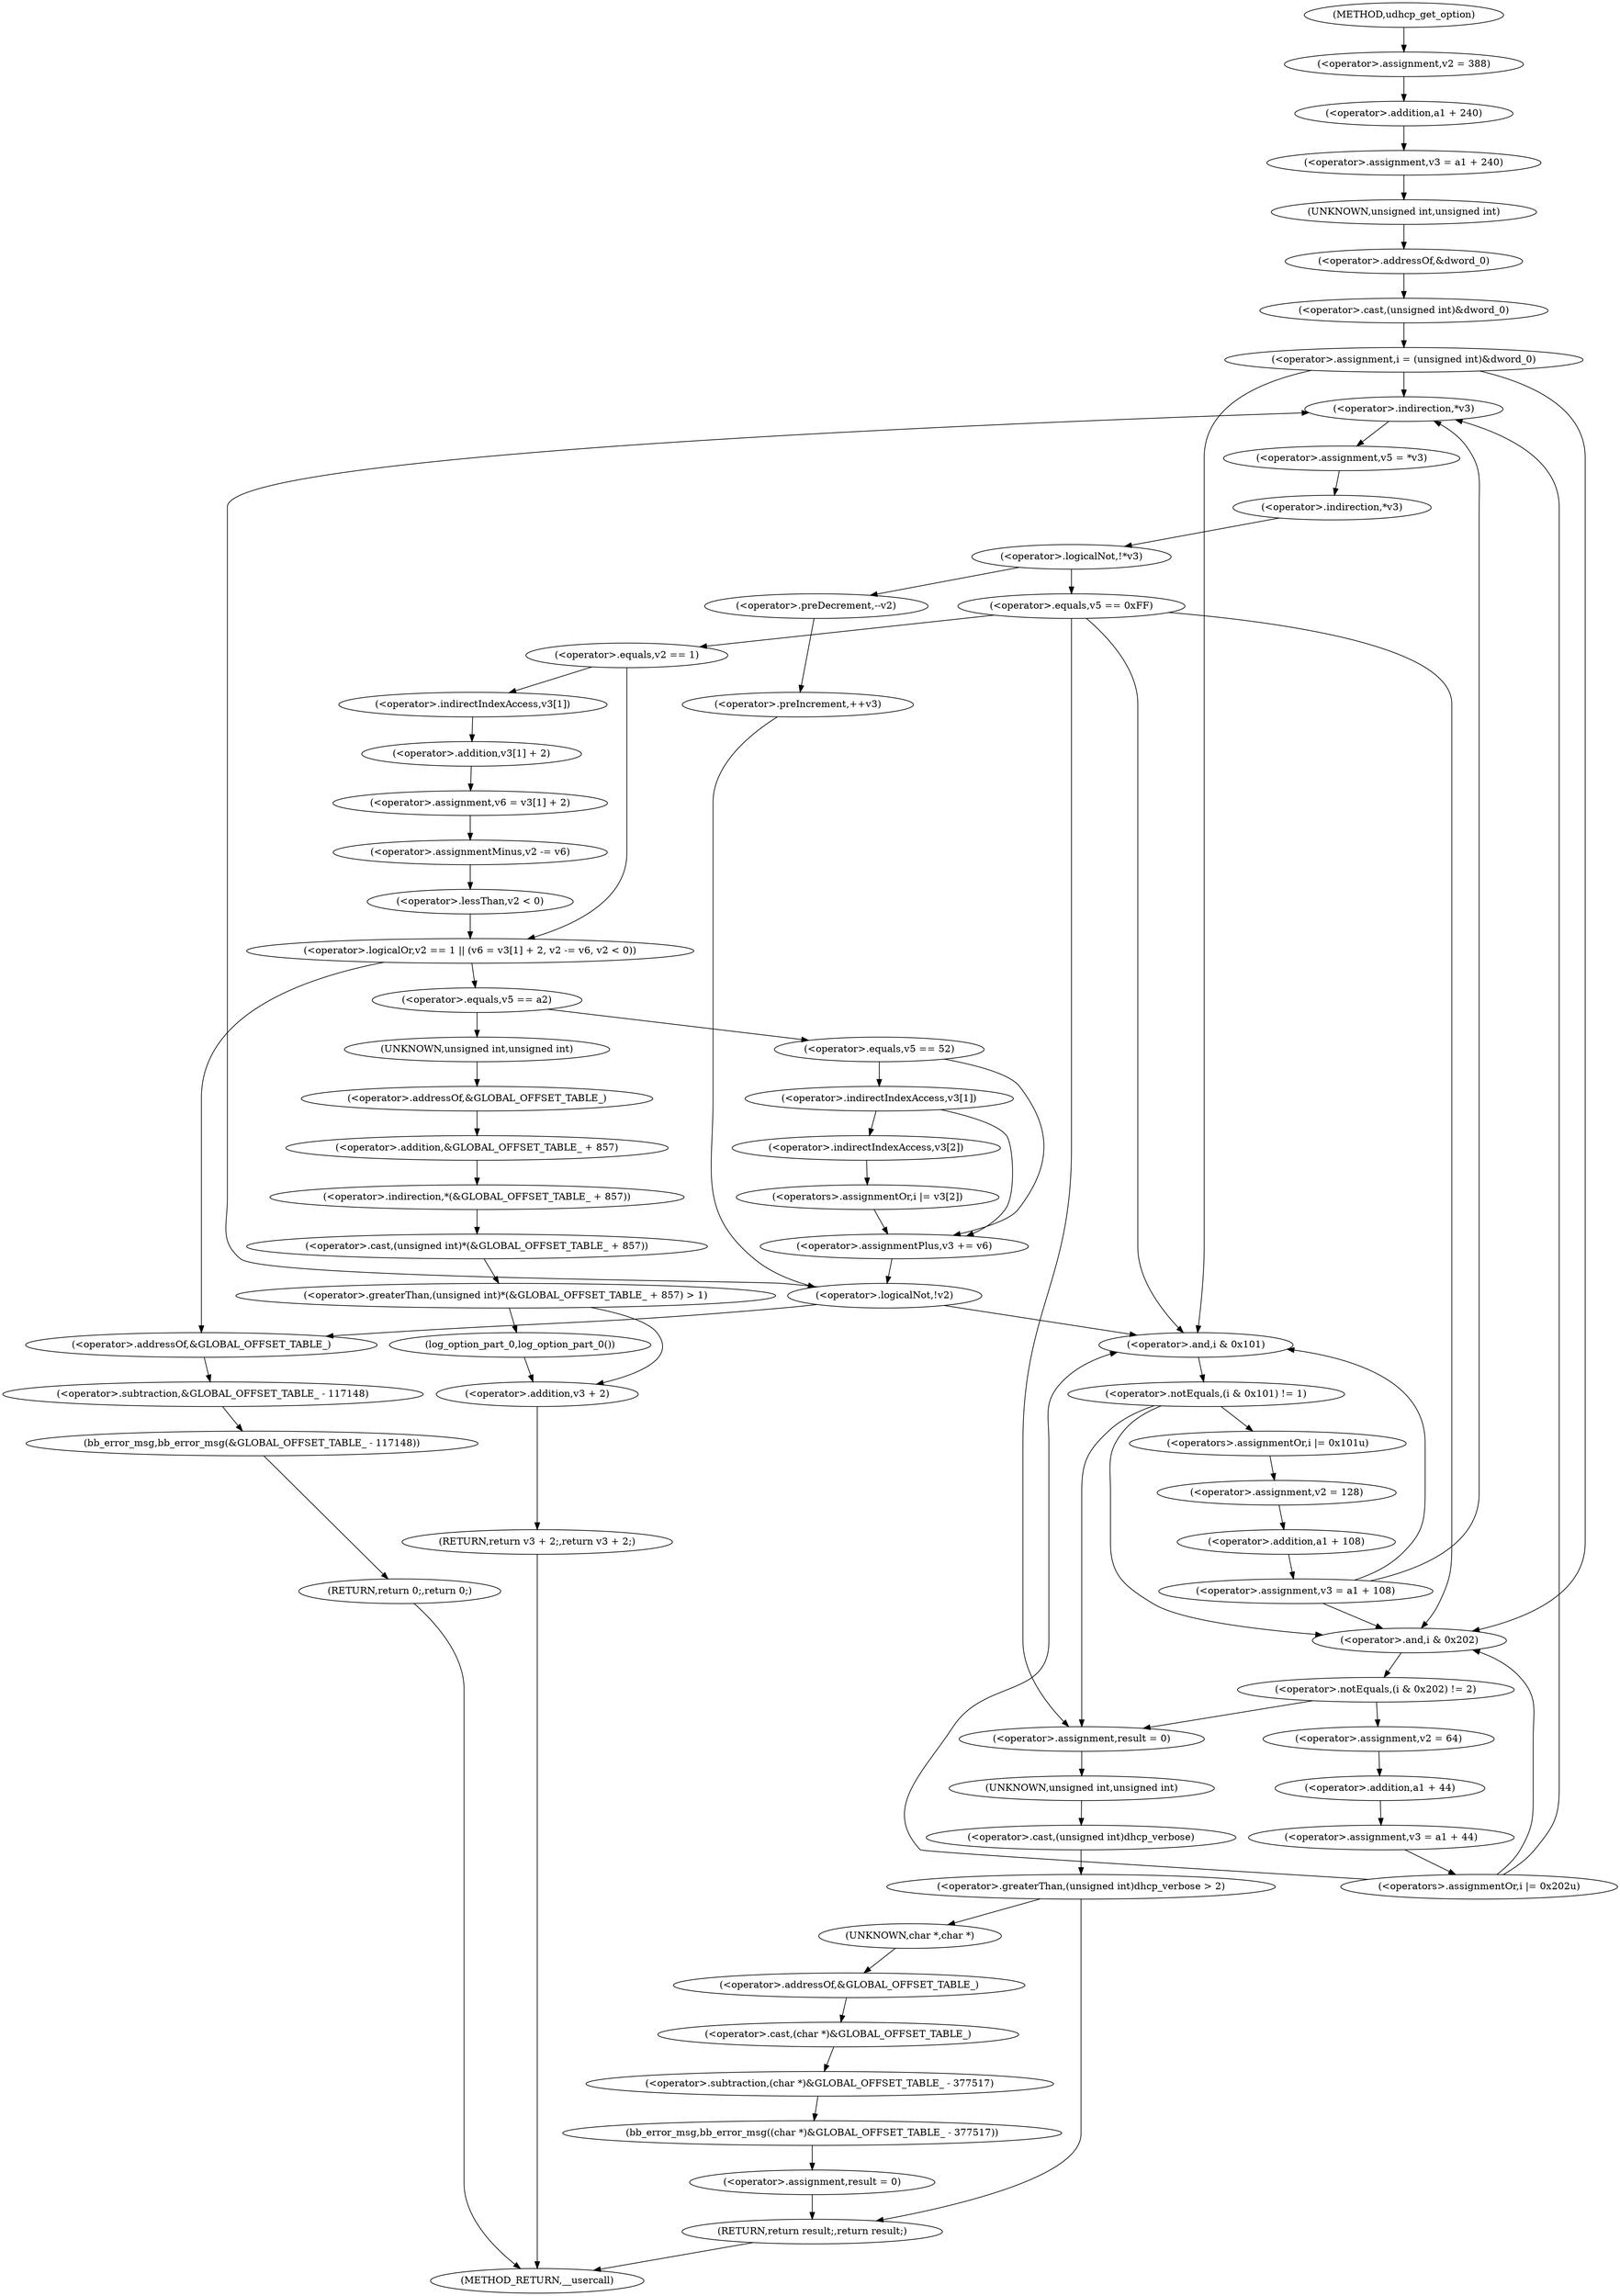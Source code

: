 digraph udhcp_get_option {  
"1000117" [label = "(<operator>.assignment,v2 = 388)" ]
"1000120" [label = "(<operator>.assignment,v3 = a1 + 240)" ]
"1000122" [label = "(<operator>.addition,a1 + 240)" ]
"1000126" [label = "(<operator>.assignment,i = (unsigned int)&dword_0)" ]
"1000128" [label = "(<operator>.cast,(unsigned int)&dword_0)" ]
"1000129" [label = "(UNKNOWN,unsigned int,unsigned int)" ]
"1000130" [label = "(<operator>.addressOf,&dword_0)" ]
"1000132" [label = "(<operators>.assignmentOr,i |= 0x202u)" ]
"1000142" [label = "(<operator>.assignment,v5 = *v3)" ]
"1000144" [label = "(<operator>.indirection,*v3)" ]
"1000147" [label = "(<operator>.logicalNot,!*v3)" ]
"1000148" [label = "(<operator>.indirection,*v3)" ]
"1000151" [label = "(<operator>.preDecrement,--v2)" ]
"1000153" [label = "(<operator>.preIncrement,++v3)" ]
"1000157" [label = "(<operator>.equals,v5 == 0xFF)" ]
"1000162" [label = "(<operator>.logicalOr,v2 == 1 || (v6 = v3[1] + 2, v2 -= v6, v2 < 0))" ]
"1000163" [label = "(<operator>.equals,v2 == 1)" ]
"1000167" [label = "(<operator>.assignment,v6 = v3[1] + 2)" ]
"1000169" [label = "(<operator>.addition,v3[1] + 2)" ]
"1000170" [label = "(<operator>.indirectIndexAccess,v3[1])" ]
"1000175" [label = "(<operator>.assignmentMinus,v2 -= v6)" ]
"1000178" [label = "(<operator>.lessThan,v2 < 0)" ]
"1000183" [label = "(bb_error_msg,bb_error_msg(&GLOBAL_OFFSET_TABLE_ - 117148))" ]
"1000184" [label = "(<operator>.subtraction,&GLOBAL_OFFSET_TABLE_ - 117148)" ]
"1000185" [label = "(<operator>.addressOf,&GLOBAL_OFFSET_TABLE_)" ]
"1000188" [label = "(RETURN,return 0;,return 0;)" ]
"1000191" [label = "(<operator>.equals,v5 == a2)" ]
"1000196" [label = "(<operator>.greaterThan,(unsigned int)*(&GLOBAL_OFFSET_TABLE_ + 857) > 1)" ]
"1000197" [label = "(<operator>.cast,(unsigned int)*(&GLOBAL_OFFSET_TABLE_ + 857))" ]
"1000198" [label = "(UNKNOWN,unsigned int,unsigned int)" ]
"1000199" [label = "(<operator>.indirection,*(&GLOBAL_OFFSET_TABLE_ + 857))" ]
"1000200" [label = "(<operator>.addition,&GLOBAL_OFFSET_TABLE_ + 857)" ]
"1000201" [label = "(<operator>.addressOf,&GLOBAL_OFFSET_TABLE_)" ]
"1000205" [label = "(log_option_part_0,log_option_part_0())" ]
"1000206" [label = "(RETURN,return v3 + 2;,return v3 + 2;)" ]
"1000207" [label = "(<operator>.addition,v3 + 2)" ]
"1000211" [label = "(<operator>.equals,v5 == 52)" ]
"1000216" [label = "(<operator>.indirectIndexAccess,v3[1])" ]
"1000219" [label = "(<operators>.assignmentOr,i |= v3[2])" ]
"1000221" [label = "(<operator>.indirectIndexAccess,v3[2])" ]
"1000224" [label = "(<operator>.assignmentPlus,v3 += v6)" ]
"1000229" [label = "(<operator>.logicalNot,!v2)" ]
"1000233" [label = "(<operator>.notEquals,(i & 0x101) != 1)" ]
"1000234" [label = "(<operator>.and,i & 0x101)" ]
"1000239" [label = "(<operators>.assignmentOr,i |= 0x101u)" ]
"1000242" [label = "(<operator>.assignment,v2 = 128)" ]
"1000245" [label = "(<operator>.assignment,v3 = a1 + 108)" ]
"1000247" [label = "(<operator>.addition,a1 + 108)" ]
"1000251" [label = "(<operator>.notEquals,(i & 0x202) != 2)" ]
"1000252" [label = "(<operator>.and,i & 0x202)" ]
"1000257" [label = "(<operator>.assignment,v2 = 64)" ]
"1000260" [label = "(<operator>.assignment,v3 = a1 + 44)" ]
"1000262" [label = "(<operator>.addition,a1 + 44)" ]
"1000265" [label = "(<operator>.assignment,result = 0)" ]
"1000269" [label = "(<operator>.greaterThan,(unsigned int)dhcp_verbose > 2)" ]
"1000270" [label = "(<operator>.cast,(unsigned int)dhcp_verbose)" ]
"1000271" [label = "(UNKNOWN,unsigned int,unsigned int)" ]
"1000275" [label = "(bb_error_msg,bb_error_msg((char *)&GLOBAL_OFFSET_TABLE_ - 377517))" ]
"1000276" [label = "(<operator>.subtraction,(char *)&GLOBAL_OFFSET_TABLE_ - 377517)" ]
"1000277" [label = "(<operator>.cast,(char *)&GLOBAL_OFFSET_TABLE_)" ]
"1000278" [label = "(UNKNOWN,char *,char *)" ]
"1000279" [label = "(<operator>.addressOf,&GLOBAL_OFFSET_TABLE_)" ]
"1000282" [label = "(<operator>.assignment,result = 0)" ]
"1000285" [label = "(RETURN,return result;,return result;)" ]
"1000107" [label = "(METHOD,udhcp_get_option)" ]
"1000287" [label = "(METHOD_RETURN,__usercall)" ]
  "1000117" -> "1000122" 
  "1000120" -> "1000129" 
  "1000122" -> "1000120" 
  "1000126" -> "1000144" 
  "1000126" -> "1000234" 
  "1000126" -> "1000252" 
  "1000128" -> "1000126" 
  "1000129" -> "1000130" 
  "1000130" -> "1000128" 
  "1000132" -> "1000144" 
  "1000132" -> "1000234" 
  "1000132" -> "1000252" 
  "1000142" -> "1000148" 
  "1000144" -> "1000142" 
  "1000147" -> "1000151" 
  "1000147" -> "1000157" 
  "1000148" -> "1000147" 
  "1000151" -> "1000153" 
  "1000153" -> "1000229" 
  "1000157" -> "1000234" 
  "1000157" -> "1000252" 
  "1000157" -> "1000265" 
  "1000157" -> "1000163" 
  "1000162" -> "1000185" 
  "1000162" -> "1000191" 
  "1000163" -> "1000162" 
  "1000163" -> "1000170" 
  "1000167" -> "1000175" 
  "1000169" -> "1000167" 
  "1000170" -> "1000169" 
  "1000175" -> "1000178" 
  "1000178" -> "1000162" 
  "1000183" -> "1000188" 
  "1000184" -> "1000183" 
  "1000185" -> "1000184" 
  "1000188" -> "1000287" 
  "1000191" -> "1000198" 
  "1000191" -> "1000211" 
  "1000196" -> "1000205" 
  "1000196" -> "1000207" 
  "1000197" -> "1000196" 
  "1000198" -> "1000201" 
  "1000199" -> "1000197" 
  "1000200" -> "1000199" 
  "1000201" -> "1000200" 
  "1000205" -> "1000207" 
  "1000206" -> "1000287" 
  "1000207" -> "1000206" 
  "1000211" -> "1000216" 
  "1000211" -> "1000224" 
  "1000216" -> "1000221" 
  "1000216" -> "1000224" 
  "1000219" -> "1000224" 
  "1000221" -> "1000219" 
  "1000224" -> "1000229" 
  "1000229" -> "1000144" 
  "1000229" -> "1000234" 
  "1000229" -> "1000185" 
  "1000233" -> "1000252" 
  "1000233" -> "1000265" 
  "1000233" -> "1000239" 
  "1000234" -> "1000233" 
  "1000239" -> "1000242" 
  "1000242" -> "1000247" 
  "1000245" -> "1000144" 
  "1000245" -> "1000234" 
  "1000245" -> "1000252" 
  "1000247" -> "1000245" 
  "1000251" -> "1000265" 
  "1000251" -> "1000257" 
  "1000252" -> "1000251" 
  "1000257" -> "1000262" 
  "1000260" -> "1000132" 
  "1000262" -> "1000260" 
  "1000265" -> "1000271" 
  "1000269" -> "1000278" 
  "1000269" -> "1000285" 
  "1000270" -> "1000269" 
  "1000271" -> "1000270" 
  "1000275" -> "1000282" 
  "1000276" -> "1000275" 
  "1000277" -> "1000276" 
  "1000278" -> "1000279" 
  "1000279" -> "1000277" 
  "1000282" -> "1000285" 
  "1000285" -> "1000287" 
  "1000107" -> "1000117" 
}
